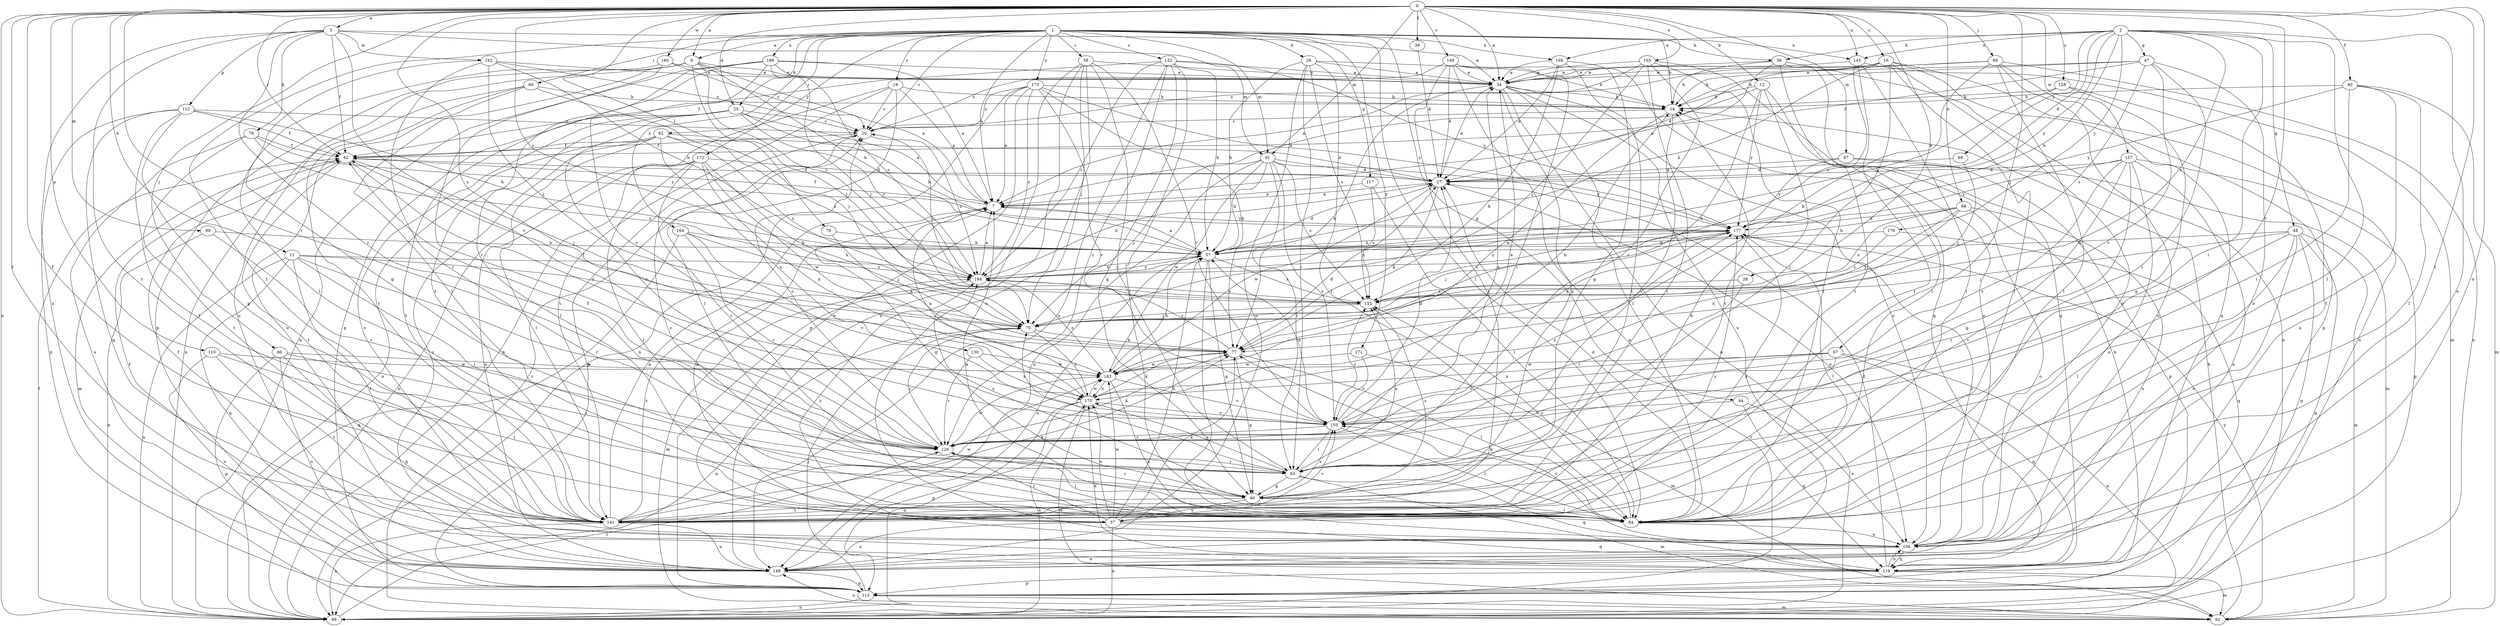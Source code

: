 strict digraph  {
0;
1;
2;
3;
6;
7;
11;
12;
14;
16;
19;
20;
25;
26;
27;
28;
34;
37;
39;
40;
42;
44;
47;
48;
49;
56;
57;
58;
60;
62;
63;
66;
67;
68;
69;
70;
76;
77;
79;
84;
87;
90;
91;
92;
98;
99;
103;
106;
110;
112;
113;
117;
119;
126;
128;
130;
132;
133;
141;
145;
148;
149;
155;
157;
160;
162;
163;
164;
166;
169;
170;
171;
172;
173;
176;
177;
184;
0 -> 3  [label=a];
0 -> 6  [label=a];
0 -> 11  [label=b];
0 -> 12  [label=b];
0 -> 16  [label=c];
0 -> 25  [label=d];
0 -> 28  [label=e];
0 -> 34  [label=e];
0 -> 37  [label=f];
0 -> 39  [label=f];
0 -> 40  [label=f];
0 -> 42  [label=f];
0 -> 66  [label=j];
0 -> 67  [label=j];
0 -> 68  [label=j];
0 -> 79  [label=l];
0 -> 84  [label=l];
0 -> 87  [label=m];
0 -> 90  [label=m];
0 -> 91  [label=m];
0 -> 98  [label=n];
0 -> 99  [label=n];
0 -> 103  [label=o];
0 -> 106  [label=o];
0 -> 110  [label=p];
0 -> 126  [label=r];
0 -> 128  [label=s];
0 -> 130  [label=s];
0 -> 141  [label=t];
0 -> 145  [label=u];
0 -> 149  [label=v];
0 -> 155  [label=v];
0 -> 157  [label=w];
0 -> 160  [label=w];
0 -> 184  [label=z];
1 -> 6  [label=a];
1 -> 7  [label=a];
1 -> 14  [label=b];
1 -> 19  [label=c];
1 -> 20  [label=c];
1 -> 25  [label=d];
1 -> 26  [label=d];
1 -> 44  [label=g];
1 -> 56  [label=h];
1 -> 58  [label=i];
1 -> 60  [label=i];
1 -> 62  [label=i];
1 -> 84  [label=l];
1 -> 91  [label=m];
1 -> 117  [label=q];
1 -> 132  [label=s];
1 -> 141  [label=t];
1 -> 145  [label=u];
1 -> 164  [label=x];
1 -> 166  [label=x];
1 -> 169  [label=x];
1 -> 171  [label=y];
1 -> 172  [label=y];
1 -> 173  [label=y];
2 -> 27  [label=d];
2 -> 47  [label=g];
2 -> 48  [label=g];
2 -> 56  [label=h];
2 -> 57  [label=h];
2 -> 63  [label=i];
2 -> 69  [label=j];
2 -> 84  [label=l];
2 -> 106  [label=o];
2 -> 133  [label=s];
2 -> 145  [label=u];
2 -> 169  [label=x];
2 -> 176  [label=y];
2 -> 177  [label=y];
3 -> 34  [label=e];
3 -> 42  [label=f];
3 -> 76  [label=k];
3 -> 91  [label=m];
3 -> 112  [label=p];
3 -> 126  [label=r];
3 -> 141  [label=t];
3 -> 148  [label=u];
3 -> 155  [label=v];
3 -> 162  [label=w];
6 -> 7  [label=a];
6 -> 34  [label=e];
6 -> 57  [label=h];
6 -> 70  [label=j];
6 -> 84  [label=l];
6 -> 113  [label=p];
6 -> 148  [label=u];
6 -> 184  [label=z];
7 -> 42  [label=f];
7 -> 49  [label=g];
7 -> 177  [label=y];
11 -> 63  [label=i];
11 -> 70  [label=j];
11 -> 99  [label=n];
11 -> 119  [label=q];
11 -> 126  [label=r];
11 -> 141  [label=t];
11 -> 184  [label=z];
12 -> 7  [label=a];
12 -> 14  [label=b];
12 -> 77  [label=k];
12 -> 106  [label=o];
12 -> 141  [label=t];
12 -> 177  [label=y];
14 -> 20  [label=c];
14 -> 63  [label=i];
14 -> 163  [label=w];
16 -> 20  [label=c];
16 -> 27  [label=d];
16 -> 34  [label=e];
16 -> 57  [label=h];
16 -> 63  [label=i];
16 -> 84  [label=l];
16 -> 99  [label=n];
16 -> 106  [label=o];
16 -> 113  [label=p];
19 -> 7  [label=a];
19 -> 14  [label=b];
19 -> 20  [label=c];
19 -> 84  [label=l];
19 -> 99  [label=n];
19 -> 141  [label=t];
20 -> 42  [label=f];
20 -> 113  [label=p];
20 -> 184  [label=z];
25 -> 7  [label=a];
25 -> 20  [label=c];
25 -> 57  [label=h];
25 -> 84  [label=l];
25 -> 106  [label=o];
25 -> 126  [label=r];
25 -> 141  [label=t];
25 -> 184  [label=z];
26 -> 14  [label=b];
26 -> 34  [label=e];
26 -> 57  [label=h];
26 -> 63  [label=i];
26 -> 84  [label=l];
26 -> 133  [label=s];
26 -> 148  [label=u];
27 -> 7  [label=a];
27 -> 34  [label=e];
27 -> 77  [label=k];
27 -> 106  [label=o];
27 -> 163  [label=w];
28 -> 126  [label=r];
28 -> 133  [label=s];
34 -> 14  [label=b];
34 -> 49  [label=g];
34 -> 77  [label=k];
34 -> 84  [label=l];
34 -> 99  [label=n];
34 -> 106  [label=o];
34 -> 148  [label=u];
37 -> 7  [label=a];
37 -> 14  [label=b];
37 -> 57  [label=h];
37 -> 77  [label=k];
37 -> 99  [label=n];
37 -> 119  [label=q];
37 -> 126  [label=r];
37 -> 148  [label=u];
37 -> 155  [label=v];
37 -> 163  [label=w];
37 -> 170  [label=x];
37 -> 177  [label=y];
37 -> 184  [label=z];
39 -> 27  [label=d];
40 -> 14  [label=b];
40 -> 63  [label=i];
40 -> 84  [label=l];
40 -> 92  [label=m];
40 -> 141  [label=t];
40 -> 177  [label=y];
42 -> 27  [label=d];
42 -> 70  [label=j];
42 -> 92  [label=m];
42 -> 141  [label=t];
42 -> 170  [label=x];
44 -> 106  [label=o];
44 -> 119  [label=q];
44 -> 155  [label=v];
47 -> 14  [label=b];
47 -> 34  [label=e];
47 -> 42  [label=f];
47 -> 63  [label=i];
47 -> 106  [label=o];
47 -> 133  [label=s];
47 -> 155  [label=v];
48 -> 57  [label=h];
48 -> 70  [label=j];
48 -> 84  [label=l];
48 -> 92  [label=m];
48 -> 106  [label=o];
48 -> 113  [label=p];
48 -> 119  [label=q];
48 -> 126  [label=r];
49 -> 84  [label=l];
49 -> 126  [label=r];
49 -> 133  [label=s];
49 -> 141  [label=t];
49 -> 155  [label=v];
49 -> 184  [label=z];
49 -> 37  [label=o];
56 -> 7  [label=a];
56 -> 14  [label=b];
56 -> 34  [label=e];
56 -> 84  [label=l];
56 -> 99  [label=n];
56 -> 141  [label=t];
57 -> 7  [label=a];
57 -> 27  [label=d];
57 -> 49  [label=g];
57 -> 84  [label=l];
57 -> 133  [label=s];
57 -> 148  [label=u];
57 -> 184  [label=z];
58 -> 34  [label=e];
58 -> 63  [label=i];
58 -> 70  [label=j];
58 -> 106  [label=o];
58 -> 113  [label=p];
58 -> 148  [label=u];
58 -> 155  [label=v];
60 -> 14  [label=b];
60 -> 70  [label=j];
60 -> 99  [label=n];
60 -> 141  [label=t];
60 -> 148  [label=u];
62 -> 27  [label=d];
62 -> 42  [label=f];
62 -> 99  [label=n];
62 -> 133  [label=s];
62 -> 141  [label=t];
62 -> 148  [label=u];
62 -> 170  [label=x];
62 -> 184  [label=z];
63 -> 49  [label=g];
63 -> 70  [label=j];
63 -> 92  [label=m];
63 -> 119  [label=q];
63 -> 133  [label=s];
63 -> 170  [label=x];
66 -> 63  [label=i];
66 -> 113  [label=p];
66 -> 119  [label=q];
66 -> 148  [label=u];
66 -> 163  [label=w];
67 -> 99  [label=n];
67 -> 119  [label=q];
67 -> 141  [label=t];
67 -> 155  [label=v];
67 -> 163  [label=w];
67 -> 170  [label=x];
68 -> 14  [label=b];
68 -> 34  [label=e];
68 -> 77  [label=k];
68 -> 84  [label=l];
68 -> 99  [label=n];
68 -> 119  [label=q];
68 -> 148  [label=u];
69 -> 27  [label=d];
69 -> 70  [label=j];
70 -> 77  [label=k];
70 -> 99  [label=n];
70 -> 126  [label=r];
70 -> 170  [label=x];
76 -> 42  [label=f];
76 -> 133  [label=s];
76 -> 141  [label=t];
76 -> 148  [label=u];
76 -> 177  [label=y];
77 -> 42  [label=f];
77 -> 49  [label=g];
77 -> 84  [label=l];
77 -> 163  [label=w];
77 -> 177  [label=y];
77 -> 184  [label=z];
79 -> 57  [label=h];
79 -> 77  [label=k];
84 -> 7  [label=a];
84 -> 20  [label=c];
84 -> 27  [label=d];
84 -> 106  [label=o];
84 -> 133  [label=s];
84 -> 155  [label=v];
87 -> 27  [label=d];
87 -> 92  [label=m];
87 -> 113  [label=p];
87 -> 177  [label=y];
90 -> 57  [label=h];
90 -> 99  [label=n];
90 -> 126  [label=r];
91 -> 27  [label=d];
91 -> 57  [label=h];
91 -> 63  [label=i];
91 -> 70  [label=j];
91 -> 133  [label=s];
91 -> 148  [label=u];
91 -> 155  [label=v];
91 -> 163  [label=w];
91 -> 177  [label=y];
92 -> 14  [label=b];
92 -> 20  [label=c];
92 -> 148  [label=u];
92 -> 177  [label=y];
98 -> 57  [label=h];
98 -> 70  [label=j];
98 -> 106  [label=o];
98 -> 133  [label=s];
98 -> 148  [label=u];
98 -> 170  [label=x];
98 -> 177  [label=y];
99 -> 42  [label=f];
99 -> 126  [label=r];
99 -> 170  [label=x];
103 -> 7  [label=a];
103 -> 34  [label=e];
103 -> 70  [label=j];
103 -> 84  [label=l];
103 -> 119  [label=q];
103 -> 126  [label=r];
103 -> 141  [label=t];
106 -> 42  [label=f];
106 -> 77  [label=k];
106 -> 119  [label=q];
106 -> 148  [label=u];
106 -> 177  [label=y];
110 -> 84  [label=l];
110 -> 141  [label=t];
110 -> 148  [label=u];
110 -> 163  [label=w];
112 -> 20  [label=c];
112 -> 42  [label=f];
112 -> 49  [label=g];
112 -> 57  [label=h];
112 -> 113  [label=p];
112 -> 119  [label=q];
112 -> 141  [label=t];
113 -> 14  [label=b];
113 -> 70  [label=j];
113 -> 92  [label=m];
113 -> 99  [label=n];
117 -> 7  [label=a];
117 -> 84  [label=l];
117 -> 133  [label=s];
119 -> 27  [label=d];
119 -> 92  [label=m];
119 -> 106  [label=o];
119 -> 113  [label=p];
119 -> 170  [label=x];
126 -> 20  [label=c];
126 -> 34  [label=e];
126 -> 42  [label=f];
126 -> 63  [label=i];
126 -> 77  [label=k];
126 -> 84  [label=l];
126 -> 163  [label=w];
126 -> 177  [label=y];
128 -> 14  [label=b];
128 -> 49  [label=g];
128 -> 57  [label=h];
128 -> 148  [label=u];
130 -> 126  [label=r];
130 -> 163  [label=w];
130 -> 170  [label=x];
132 -> 34  [label=e];
132 -> 42  [label=f];
132 -> 49  [label=g];
132 -> 57  [label=h];
132 -> 84  [label=l];
132 -> 126  [label=r];
132 -> 148  [label=u];
132 -> 177  [label=y];
132 -> 184  [label=z];
133 -> 20  [label=c];
133 -> 70  [label=j];
141 -> 7  [label=a];
141 -> 77  [label=k];
141 -> 99  [label=n];
141 -> 148  [label=u];
141 -> 163  [label=w];
141 -> 177  [label=y];
141 -> 184  [label=z];
145 -> 34  [label=e];
145 -> 84  [label=l];
145 -> 92  [label=m];
145 -> 141  [label=t];
145 -> 184  [label=z];
148 -> 42  [label=f];
148 -> 113  [label=p];
149 -> 20  [label=c];
149 -> 27  [label=d];
149 -> 34  [label=e];
149 -> 63  [label=i];
149 -> 99  [label=n];
149 -> 119  [label=q];
149 -> 141  [label=t];
155 -> 27  [label=d];
155 -> 34  [label=e];
155 -> 57  [label=h];
155 -> 63  [label=i];
155 -> 84  [label=l];
155 -> 126  [label=r];
155 -> 133  [label=s];
157 -> 27  [label=d];
157 -> 49  [label=g];
157 -> 106  [label=o];
157 -> 113  [label=p];
157 -> 141  [label=t];
157 -> 148  [label=u];
157 -> 155  [label=v];
157 -> 177  [label=y];
160 -> 20  [label=c];
160 -> 34  [label=e];
160 -> 84  [label=l];
160 -> 126  [label=r];
162 -> 20  [label=c];
162 -> 34  [label=e];
162 -> 49  [label=g];
162 -> 57  [label=h];
162 -> 63  [label=i];
162 -> 70  [label=j];
163 -> 27  [label=d];
163 -> 57  [label=h];
163 -> 106  [label=o];
163 -> 155  [label=v];
163 -> 170  [label=x];
163 -> 184  [label=z];
164 -> 57  [label=h];
164 -> 70  [label=j];
164 -> 99  [label=n];
164 -> 126  [label=r];
164 -> 155  [label=v];
166 -> 7  [label=a];
166 -> 34  [label=e];
166 -> 70  [label=j];
166 -> 99  [label=n];
166 -> 113  [label=p];
166 -> 141  [label=t];
166 -> 155  [label=v];
166 -> 184  [label=z];
169 -> 27  [label=d];
169 -> 34  [label=e];
169 -> 49  [label=g];
169 -> 77  [label=k];
169 -> 141  [label=t];
170 -> 7  [label=a];
170 -> 14  [label=b];
170 -> 77  [label=k];
170 -> 92  [label=m];
170 -> 99  [label=n];
170 -> 113  [label=p];
170 -> 155  [label=v];
170 -> 163  [label=w];
171 -> 92  [label=m];
171 -> 155  [label=v];
171 -> 163  [label=w];
172 -> 27  [label=d];
172 -> 63  [label=i];
172 -> 77  [label=k];
172 -> 84  [label=l];
172 -> 99  [label=n];
172 -> 148  [label=u];
172 -> 163  [label=w];
172 -> 170  [label=x];
173 -> 7  [label=a];
173 -> 14  [label=b];
173 -> 20  [label=c];
173 -> 77  [label=k];
173 -> 99  [label=n];
173 -> 106  [label=o];
173 -> 155  [label=v];
173 -> 177  [label=y];
173 -> 184  [label=z];
176 -> 57  [label=h];
176 -> 119  [label=q];
176 -> 133  [label=s];
177 -> 57  [label=h];
177 -> 70  [label=j];
177 -> 84  [label=l];
177 -> 133  [label=s];
177 -> 184  [label=z];
184 -> 7  [label=a];
184 -> 27  [label=d];
184 -> 57  [label=h];
184 -> 92  [label=m];
184 -> 133  [label=s];
184 -> 177  [label=y];
}
